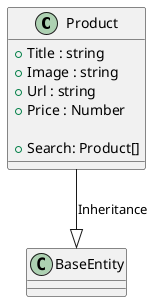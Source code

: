 @startuml Product Class Diagram

class Product {
    + Title : string
    + Image : string
    + Url : string
    + Price : Number

    +Search: Product[]
}

Product --|> BaseEntity: Inheritance

@enduml
